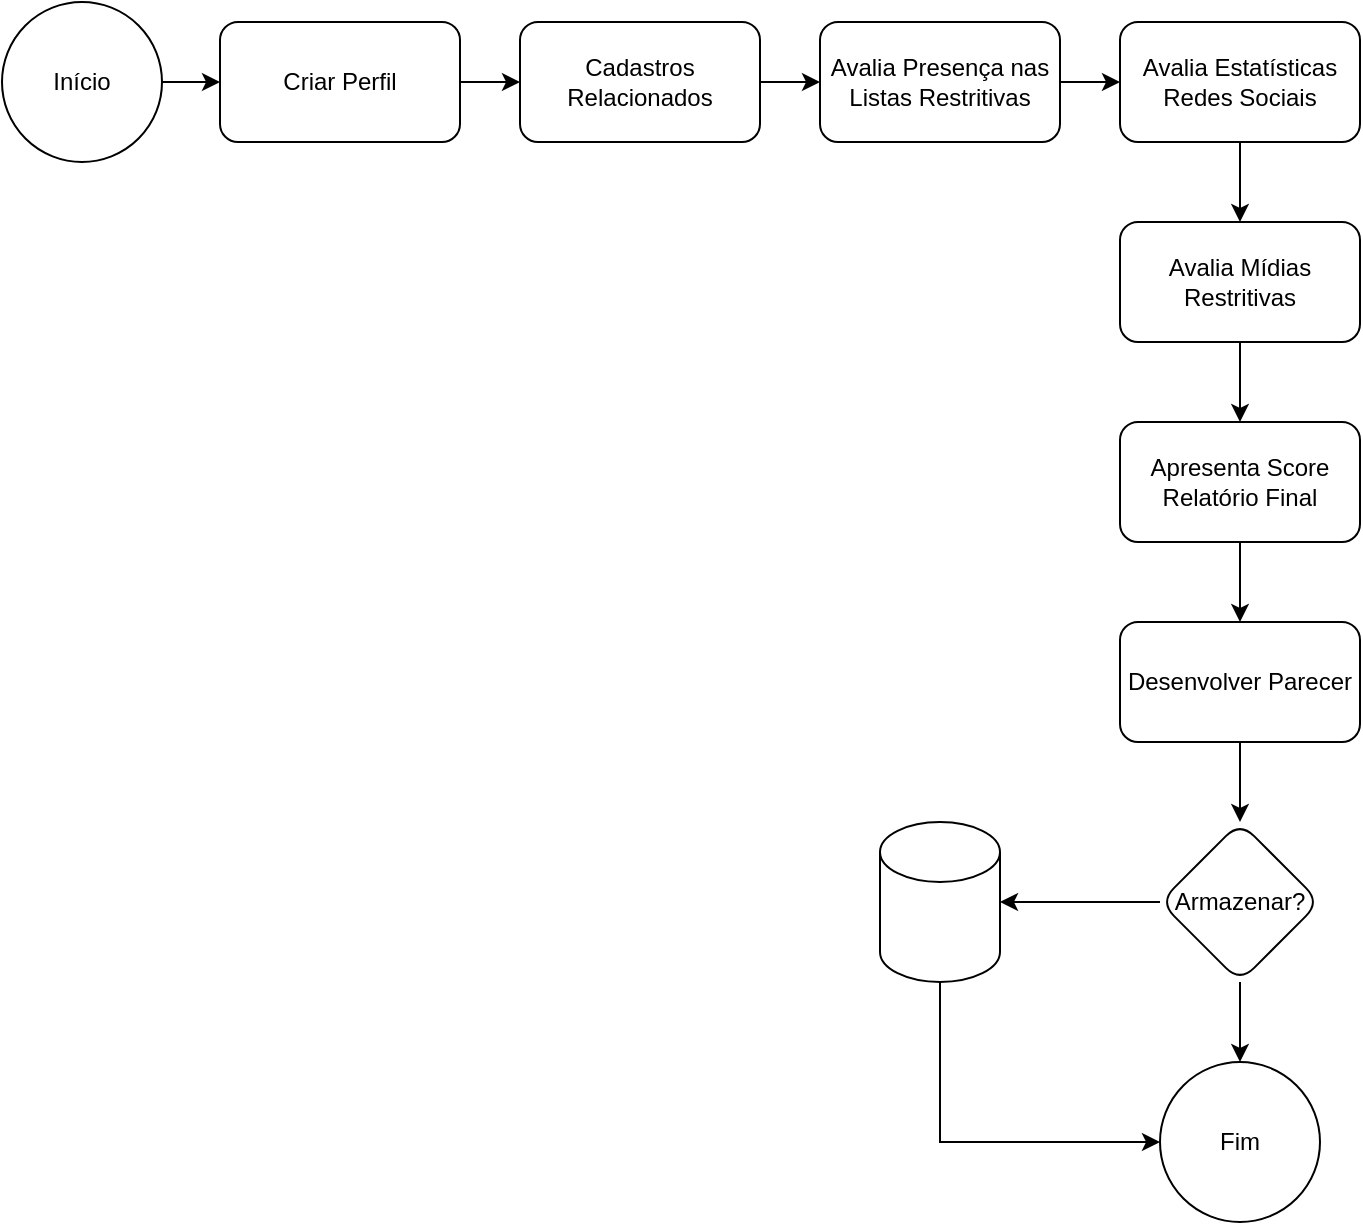 <mxfile version="25.0.3">
  <diagram name="Página-1" id="gj87dT4wyO-14vwI0VJo">
    <mxGraphModel dx="1862" dy="551" grid="1" gridSize="10" guides="1" tooltips="1" connect="1" arrows="1" fold="1" page="1" pageScale="1" pageWidth="827" pageHeight="1169" math="0" shadow="0">
      <root>
        <mxCell id="0" />
        <mxCell id="1" parent="0" />
        <mxCell id="WLSEUAi24ckMVF-0yB9R-13" value="" style="edgeStyle=orthogonalEdgeStyle;rounded=0;orthogonalLoop=1;jettySize=auto;html=1;" edge="1" parent="1" source="WLSEUAi24ckMVF-0yB9R-10" target="WLSEUAi24ckMVF-0yB9R-12">
          <mxGeometry relative="1" as="geometry" />
        </mxCell>
        <mxCell id="WLSEUAi24ckMVF-0yB9R-10" value="Criar Perfil" style="rounded=1;whiteSpace=wrap;html=1;verticalAlign=middle;" vertex="1" parent="1">
          <mxGeometry x="-644" y="70" width="120" height="60" as="geometry" />
        </mxCell>
        <mxCell id="WLSEUAi24ckMVF-0yB9R-15" value="" style="edgeStyle=orthogonalEdgeStyle;rounded=0;orthogonalLoop=1;jettySize=auto;html=1;" edge="1" parent="1" source="WLSEUAi24ckMVF-0yB9R-12" target="WLSEUAi24ckMVF-0yB9R-14">
          <mxGeometry relative="1" as="geometry" />
        </mxCell>
        <mxCell id="WLSEUAi24ckMVF-0yB9R-12" value="Cadastros Relacionados" style="rounded=1;whiteSpace=wrap;html=1;verticalAlign=middle;" vertex="1" parent="1">
          <mxGeometry x="-494" y="70" width="120" height="60" as="geometry" />
        </mxCell>
        <mxCell id="WLSEUAi24ckMVF-0yB9R-17" value="" style="edgeStyle=orthogonalEdgeStyle;rounded=0;orthogonalLoop=1;jettySize=auto;html=1;" edge="1" parent="1" source="WLSEUAi24ckMVF-0yB9R-14" target="WLSEUAi24ckMVF-0yB9R-16">
          <mxGeometry relative="1" as="geometry" />
        </mxCell>
        <mxCell id="WLSEUAi24ckMVF-0yB9R-14" value="Avalia Presença nas Listas Restritivas" style="rounded=1;whiteSpace=wrap;html=1;verticalAlign=middle;" vertex="1" parent="1">
          <mxGeometry x="-344" y="70" width="120" height="60" as="geometry" />
        </mxCell>
        <mxCell id="WLSEUAi24ckMVF-0yB9R-19" value="" style="edgeStyle=orthogonalEdgeStyle;rounded=0;orthogonalLoop=1;jettySize=auto;html=1;" edge="1" parent="1" source="WLSEUAi24ckMVF-0yB9R-16" target="WLSEUAi24ckMVF-0yB9R-18">
          <mxGeometry relative="1" as="geometry" />
        </mxCell>
        <mxCell id="WLSEUAi24ckMVF-0yB9R-16" value="Avalia Estatísticas&lt;br&gt;Redes Sociais" style="whiteSpace=wrap;html=1;rounded=1;" vertex="1" parent="1">
          <mxGeometry x="-194" y="70" width="120" height="60" as="geometry" />
        </mxCell>
        <mxCell id="WLSEUAi24ckMVF-0yB9R-22" value="" style="edgeStyle=orthogonalEdgeStyle;rounded=0;orthogonalLoop=1;jettySize=auto;html=1;" edge="1" parent="1" source="WLSEUAi24ckMVF-0yB9R-18" target="WLSEUAi24ckMVF-0yB9R-21">
          <mxGeometry relative="1" as="geometry" />
        </mxCell>
        <mxCell id="WLSEUAi24ckMVF-0yB9R-18" value="Avalia Mídias Restritivas" style="whiteSpace=wrap;html=1;rounded=1;" vertex="1" parent="1">
          <mxGeometry x="-194" y="170" width="120" height="60" as="geometry" />
        </mxCell>
        <mxCell id="WLSEUAi24ckMVF-0yB9R-24" value="" style="edgeStyle=orthogonalEdgeStyle;rounded=0;orthogonalLoop=1;jettySize=auto;html=1;" edge="1" parent="1" source="WLSEUAi24ckMVF-0yB9R-21" target="WLSEUAi24ckMVF-0yB9R-23">
          <mxGeometry relative="1" as="geometry" />
        </mxCell>
        <mxCell id="WLSEUAi24ckMVF-0yB9R-21" value="Apresenta Score&lt;br&gt;Relatório Final" style="whiteSpace=wrap;html=1;rounded=1;" vertex="1" parent="1">
          <mxGeometry x="-194" y="270" width="120" height="60" as="geometry" />
        </mxCell>
        <mxCell id="WLSEUAi24ckMVF-0yB9R-26" value="" style="edgeStyle=orthogonalEdgeStyle;rounded=0;orthogonalLoop=1;jettySize=auto;html=1;" edge="1" parent="1" source="WLSEUAi24ckMVF-0yB9R-23" target="WLSEUAi24ckMVF-0yB9R-25">
          <mxGeometry relative="1" as="geometry" />
        </mxCell>
        <mxCell id="WLSEUAi24ckMVF-0yB9R-23" value="Desenvolver Parecer" style="whiteSpace=wrap;html=1;rounded=1;" vertex="1" parent="1">
          <mxGeometry x="-194" y="370" width="120" height="60" as="geometry" />
        </mxCell>
        <mxCell id="WLSEUAi24ckMVF-0yB9R-28" style="edgeStyle=orthogonalEdgeStyle;rounded=0;orthogonalLoop=1;jettySize=auto;html=1;exitX=0;exitY=0.5;exitDx=0;exitDy=0;" edge="1" parent="1" source="WLSEUAi24ckMVF-0yB9R-25" target="WLSEUAi24ckMVF-0yB9R-27">
          <mxGeometry relative="1" as="geometry" />
        </mxCell>
        <mxCell id="WLSEUAi24ckMVF-0yB9R-30" value="" style="edgeStyle=orthogonalEdgeStyle;rounded=0;orthogonalLoop=1;jettySize=auto;html=1;entryX=0.5;entryY=0;entryDx=0;entryDy=0;" edge="1" parent="1" source="WLSEUAi24ckMVF-0yB9R-25" target="WLSEUAi24ckMVF-0yB9R-29">
          <mxGeometry relative="1" as="geometry">
            <mxPoint x="-134" y="594.5" as="targetPoint" />
          </mxGeometry>
        </mxCell>
        <mxCell id="WLSEUAi24ckMVF-0yB9R-25" value="Armazenar?" style="rhombus;whiteSpace=wrap;html=1;rounded=1;" vertex="1" parent="1">
          <mxGeometry x="-174" y="470" width="80" height="80" as="geometry" />
        </mxCell>
        <mxCell id="WLSEUAi24ckMVF-0yB9R-36" style="edgeStyle=orthogonalEdgeStyle;rounded=0;orthogonalLoop=1;jettySize=auto;html=1;exitX=0.5;exitY=1;exitDx=0;exitDy=0;exitPerimeter=0;entryX=0;entryY=0.5;entryDx=0;entryDy=0;" edge="1" parent="1" source="WLSEUAi24ckMVF-0yB9R-27" target="WLSEUAi24ckMVF-0yB9R-29">
          <mxGeometry relative="1" as="geometry" />
        </mxCell>
        <mxCell id="WLSEUAi24ckMVF-0yB9R-27" value="" style="shape=cylinder3;whiteSpace=wrap;html=1;boundedLbl=1;backgroundOutline=1;size=15;" vertex="1" parent="1">
          <mxGeometry x="-314" y="470" width="60" height="80" as="geometry" />
        </mxCell>
        <mxCell id="WLSEUAi24ckMVF-0yB9R-29" value="Fim" style="ellipse;whiteSpace=wrap;html=1;rounded=1;" vertex="1" parent="1">
          <mxGeometry x="-174" y="590" width="80" height="80" as="geometry" />
        </mxCell>
        <mxCell id="WLSEUAi24ckMVF-0yB9R-35" style="edgeStyle=orthogonalEdgeStyle;rounded=0;orthogonalLoop=1;jettySize=auto;html=1;exitX=1;exitY=0.5;exitDx=0;exitDy=0;entryX=0;entryY=0.5;entryDx=0;entryDy=0;" edge="1" parent="1" source="WLSEUAi24ckMVF-0yB9R-32" target="WLSEUAi24ckMVF-0yB9R-10">
          <mxGeometry relative="1" as="geometry" />
        </mxCell>
        <mxCell id="WLSEUAi24ckMVF-0yB9R-32" value="Início" style="ellipse;whiteSpace=wrap;html=1;rounded=1;" vertex="1" parent="1">
          <mxGeometry x="-753" y="60" width="80" height="80" as="geometry" />
        </mxCell>
      </root>
    </mxGraphModel>
  </diagram>
</mxfile>
